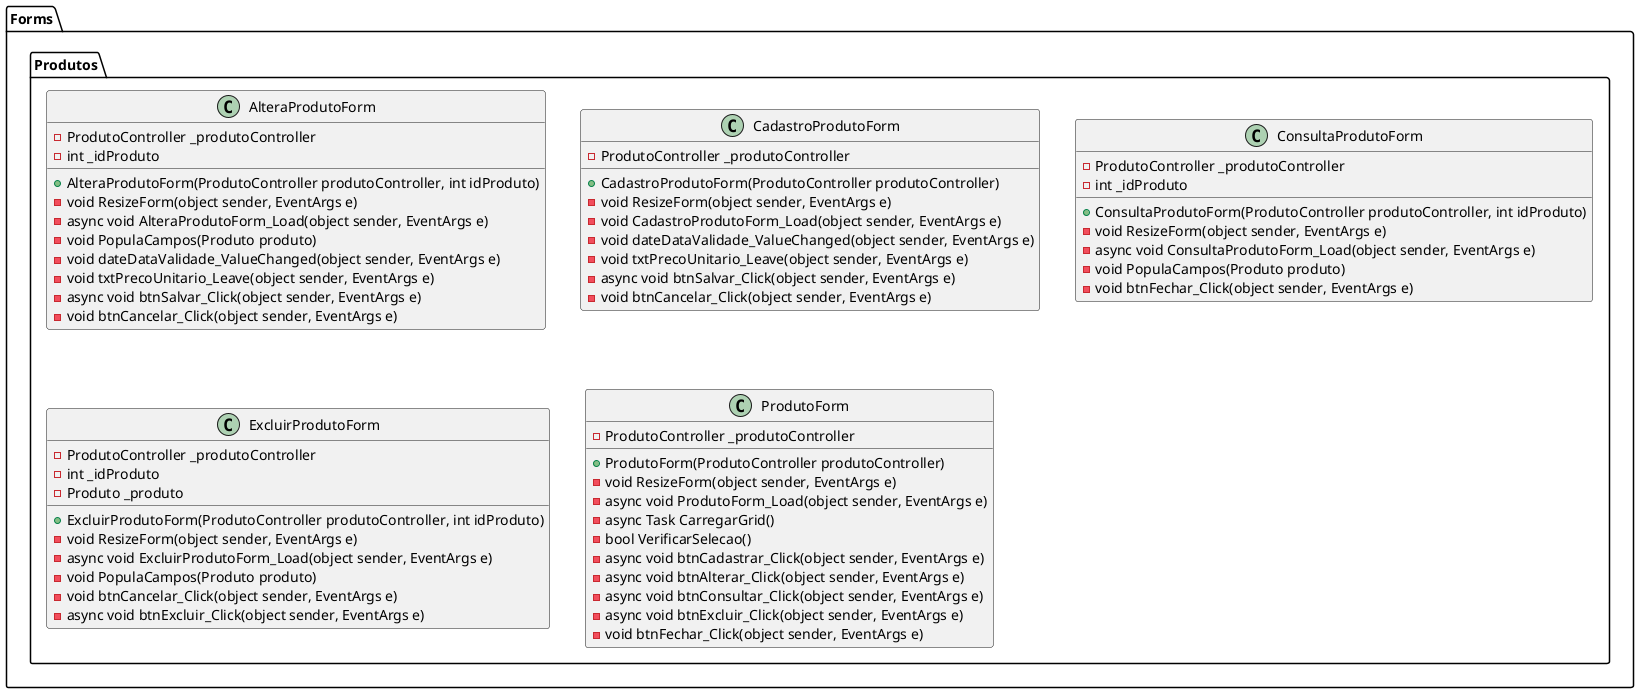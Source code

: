 ﻿@startuml

package Forms
{
    package Produtos
    {
        class AlteraProdutoForm {
          - ProdutoController _produtoController
          - int _idProduto
          + AlteraProdutoForm(ProdutoController produtoController, int idProduto)
          - void ResizeForm(object sender, EventArgs e)
          - async void AlteraProdutoForm_Load(object sender, EventArgs e)
          - void PopulaCampos(Produto produto)
          - void dateDataValidade_ValueChanged(object sender, EventArgs e)
          - void txtPrecoUnitario_Leave(object sender, EventArgs e)
          - async void btnSalvar_Click(object sender, EventArgs e)
          - void btnCancelar_Click(object sender, EventArgs e)
        }

        class CadastroProdutoForm {
          - ProdutoController _produtoController
          + CadastroProdutoForm(ProdutoController produtoController)
          - void ResizeForm(object sender, EventArgs e)
          - void CadastroProdutoForm_Load(object sender, EventArgs e)
          - void dateDataValidade_ValueChanged(object sender, EventArgs e)
          - void txtPrecoUnitario_Leave(object sender, EventArgs e)
          - async void btnSalvar_Click(object sender, EventArgs e)
          - void btnCancelar_Click(object sender, EventArgs e)
        }

        class ConsultaProdutoForm {
          - ProdutoController _produtoController
          - int _idProduto
          + ConsultaProdutoForm(ProdutoController produtoController, int idProduto)
          - void ResizeForm(object sender, EventArgs e)
          - async void ConsultaProdutoForm_Load(object sender, EventArgs e)
          - void PopulaCampos(Produto produto)
          - void btnFechar_Click(object sender, EventArgs e)
        }

        class ExcluirProdutoForm {
          - ProdutoController _produtoController
          - int _idProduto
          - Produto _produto
          + ExcluirProdutoForm(ProdutoController produtoController, int idProduto)
          - void ResizeForm(object sender, EventArgs e)
          - async void ExcluirProdutoForm_Load(object sender, EventArgs e)
          - void PopulaCampos(Produto produto)
          - void btnCancelar_Click(object sender, EventArgs e)
          - async void btnExcluir_Click(object sender, EventArgs e)
        }

        class ProdutoForm {
          - ProdutoController _produtoController
          + ProdutoForm(ProdutoController produtoController)
          - void ResizeForm(object sender, EventArgs e)
          - async void ProdutoForm_Load(object sender, EventArgs e)
          - async Task CarregarGrid()
          - bool VerificarSelecao()
          - async void btnCadastrar_Click(object sender, EventArgs e)
          - async void btnAlterar_Click(object sender, EventArgs e)
          - async void btnConsultar_Click(object sender, EventArgs e)
          - async void btnExcluir_Click(object sender, EventArgs e)
          - void btnFechar_Click(object sender, EventArgs e)
        }
    }
}

@enduml